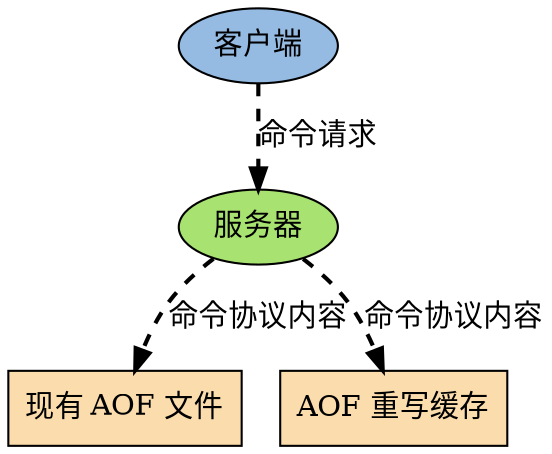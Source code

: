 digraph p {

    node [style = filled];

    edge [style = "bold, dashed"];

    // 

    client [label = "客户端", fillcolor = "#95BBE3"];

    server [label = "服务器", fillcolor = "#A8E270"];

    client -> server [label = "命令请求"];

    current_aof [label = "现有 AOF 文件", shape = box, fillcolor = "#FADCAD"];

    aof_rewrite_buf [label = "AOF 重写缓存", shape = box, fillcolor = "#FADCAD"];

    server -> current_aof [label = "命令协议内容"];

    server -> aof_rewrite_buf [label = "命令协议内容"];
}
